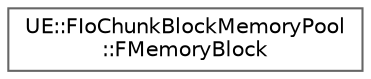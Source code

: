 digraph "Graphical Class Hierarchy"
{
 // INTERACTIVE_SVG=YES
 // LATEX_PDF_SIZE
  bgcolor="transparent";
  edge [fontname=Helvetica,fontsize=10,labelfontname=Helvetica,labelfontsize=10];
  node [fontname=Helvetica,fontsize=10,shape=box,height=0.2,width=0.4];
  rankdir="LR";
  Node0 [id="Node000000",label="UE::FIoChunkBlockMemoryPool\l::FMemoryBlock",height=0.2,width=0.4,color="grey40", fillcolor="white", style="filled",URL="$d9/df2/structUE_1_1FIoChunkBlockMemoryPool_1_1FMemoryBlock.html",tooltip=" "];
}

